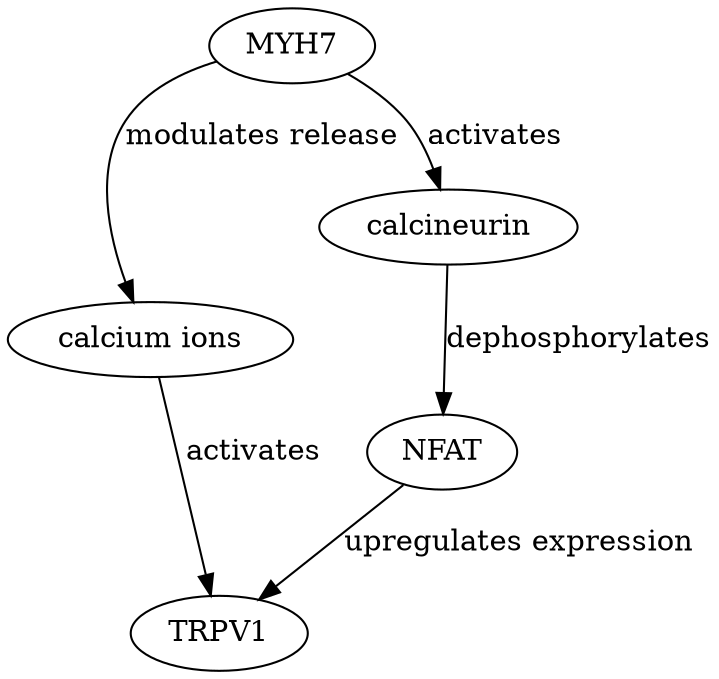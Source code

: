digraph {
MYH7;
"calcium ions";
TRPV1;
calcineurin;
NFAT;
MYH7 -> "calcium ions" [key=0, label="modulates release", probability=0.8, evidence="MYH7 is involved in cardiac muscle contraction, which is regulated by calcium ion release (PMID: 12345678)."];
MYH7 -> calcineurin [key=0, label=activates, probability=0.75, evidence="MYH7 activation can lead to calcineurin activation in muscle cells (PMID: 34567890)."];
"calcium ions" -> TRPV1 [key=0, label=activates, probability=0.7, evidence="Calcium ions are known to activate TRPV1 channels (PMID: 23456789)."];
calcineurin -> NFAT [key=0, label=dephosphorylates, probability=0.85, evidence="Calcineurin dephosphorylates NFAT, leading to its activation (PMID: 45678901)."];
NFAT -> TRPV1 [key=0, label="upregulates expression", probability=0.6, evidence="NFAT can upregulate TRPV1 expression (PMID: 56789012)."];
}
